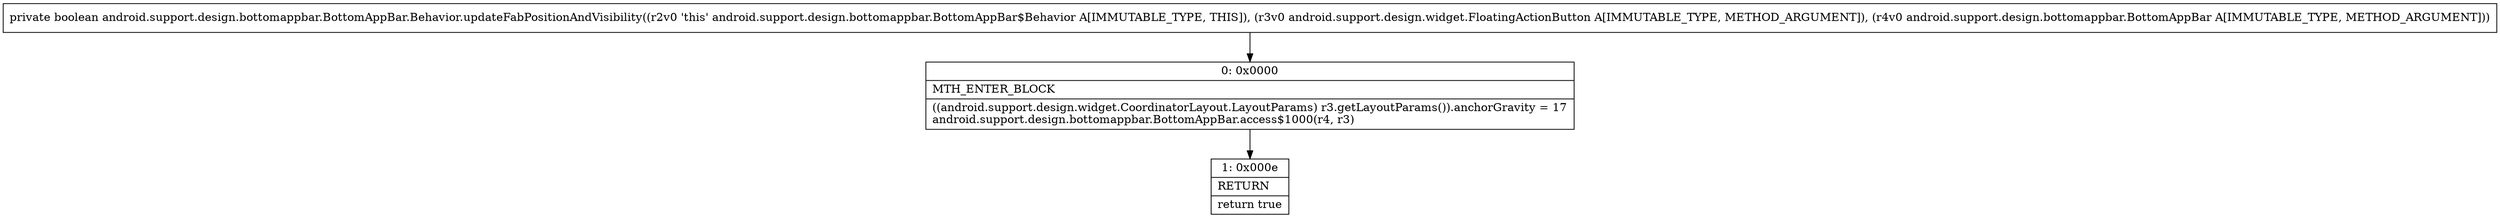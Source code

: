 digraph "CFG forandroid.support.design.bottomappbar.BottomAppBar.Behavior.updateFabPositionAndVisibility(Landroid\/support\/design\/widget\/FloatingActionButton;Landroid\/support\/design\/bottomappbar\/BottomAppBar;)Z" {
Node_0 [shape=record,label="{0\:\ 0x0000|MTH_ENTER_BLOCK\l|((android.support.design.widget.CoordinatorLayout.LayoutParams) r3.getLayoutParams()).anchorGravity = 17\landroid.support.design.bottomappbar.BottomAppBar.access$1000(r4, r3)\l}"];
Node_1 [shape=record,label="{1\:\ 0x000e|RETURN\l|return true\l}"];
MethodNode[shape=record,label="{private boolean android.support.design.bottomappbar.BottomAppBar.Behavior.updateFabPositionAndVisibility((r2v0 'this' android.support.design.bottomappbar.BottomAppBar$Behavior A[IMMUTABLE_TYPE, THIS]), (r3v0 android.support.design.widget.FloatingActionButton A[IMMUTABLE_TYPE, METHOD_ARGUMENT]), (r4v0 android.support.design.bottomappbar.BottomAppBar A[IMMUTABLE_TYPE, METHOD_ARGUMENT])) }"];
MethodNode -> Node_0;
Node_0 -> Node_1;
}

